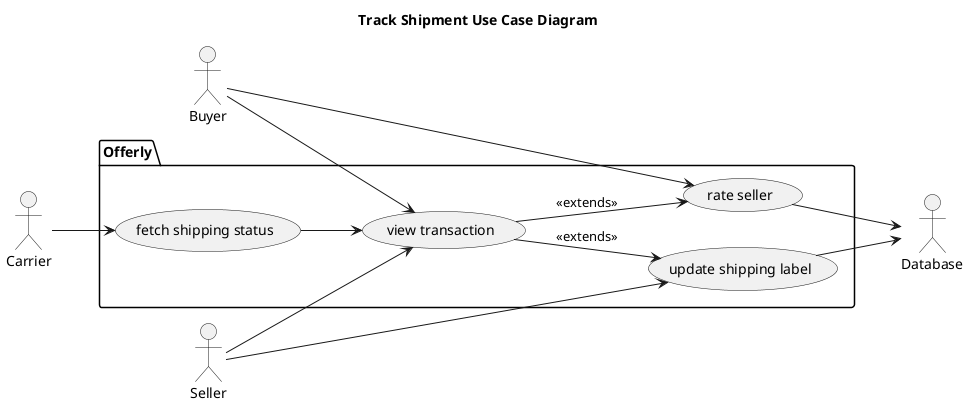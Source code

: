 @startuml Track Shipment Use Case Diagram
title Track Shipment Use Case Diagram
left to right direction

actor   Buyer        as buyer
actor   Seller       as seller
actor   Carrier     as carrier
actor   Database    as db

package Offerly {
    usecase "view transaction" as view
    usecase "update shipping label" as update
    usecase "fetch shipping status" as status
    usecase "rate seller" as rate

}

buyer --> view
seller --> view
seller --> update
carrier --> status
buyer --> rate
rate --> db
status --> view
update --> db
view --> update : <<extends>>
view --> rate : <<extends>>

@enduml